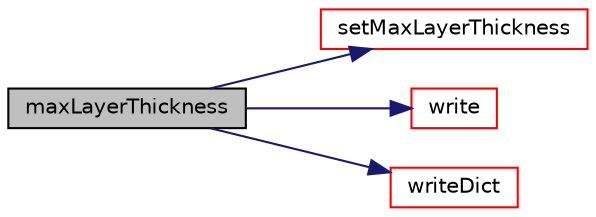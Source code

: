 digraph "maxLayerThickness"
{
  bgcolor="transparent";
  edge [fontname="Helvetica",fontsize="10",labelfontname="Helvetica",labelfontsize="10"];
  node [fontname="Helvetica",fontsize="10",shape=record];
  rankdir="LR";
  Node219 [label="maxLayerThickness",height=0.2,width=0.4,color="black", fillcolor="grey75", style="filled", fontcolor="black"];
  Node219 -> Node220 [color="midnightblue",fontsize="10",style="solid",fontname="Helvetica"];
  Node220 [label="setMaxLayerThickness",height=0.2,width=0.4,color="red",URL="$a22209.html#a3d1c8296a679250683710ffeacf26f99",tooltip="Set max layer thickness which triggers removal. "];
  Node219 -> Node266 [color="midnightblue",fontsize="10",style="solid",fontname="Helvetica"];
  Node266 [label="write",height=0.2,width=0.4,color="red",URL="$a22209.html#a293fdfec8bdfbd5c3913ab4c9f3454ff",tooltip="Write. "];
  Node219 -> Node276 [color="midnightblue",fontsize="10",style="solid",fontname="Helvetica"];
  Node276 [label="writeDict",height=0.2,width=0.4,color="red",URL="$a22209.html#a99e013320e2bb0118f0c2857a9193f62",tooltip="Write dictionary. "];
}

